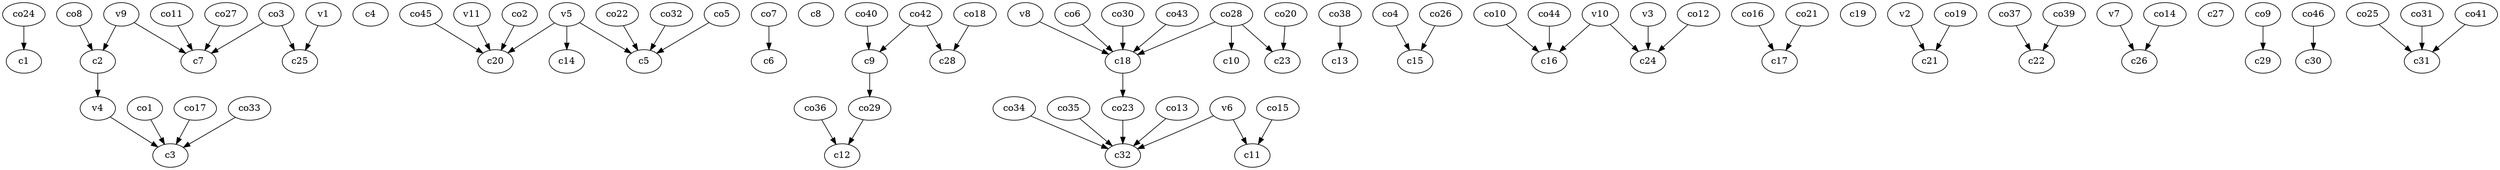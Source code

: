 strict digraph  {
c1;
c2;
c3;
c4;
c5;
c6;
c7;
c8;
c9;
c10;
c11;
c12;
c13;
c14;
c15;
c16;
c17;
c18;
c19;
c20;
c21;
c22;
c23;
c24;
c25;
c26;
c27;
c28;
c29;
c30;
c31;
c32;
v1;
v2;
v3;
v4;
v5;
v6;
v7;
v8;
v9;
v10;
v11;
co1;
co2;
co3;
co4;
co5;
co6;
co7;
co8;
co9;
co10;
co11;
co12;
co13;
co14;
co15;
co16;
co17;
co18;
co19;
co20;
co21;
co22;
co23;
co24;
co25;
co26;
co27;
co28;
co29;
co30;
co31;
co32;
co33;
co34;
co35;
co36;
co37;
co38;
co39;
co40;
co41;
co42;
co43;
co44;
co45;
co46;
c2 -> v4  [weight=1];
c9 -> co29  [weight=1];
c18 -> co23  [weight=1];
v1 -> c25  [weight=1];
v2 -> c21  [weight=1];
v3 -> c24  [weight=1];
v4 -> c3  [weight=1];
v5 -> c14  [weight=1];
v5 -> c5  [weight=1];
v5 -> c20  [weight=1];
v6 -> c32  [weight=1];
v6 -> c11  [weight=1];
v7 -> c26  [weight=1];
v8 -> c18  [weight=1];
v9 -> c2  [weight=1];
v9 -> c7  [weight=1];
v10 -> c16  [weight=1];
v10 -> c24  [weight=1];
v11 -> c20  [weight=1];
co1 -> c3  [weight=1];
co2 -> c20  [weight=1];
co3 -> c25  [weight=1];
co3 -> c7  [weight=1];
co4 -> c15  [weight=1];
co5 -> c5  [weight=1];
co6 -> c18  [weight=1];
co7 -> c6  [weight=1];
co8 -> c2  [weight=1];
co9 -> c29  [weight=1];
co10 -> c16  [weight=1];
co11 -> c7  [weight=1];
co12 -> c24  [weight=1];
co13 -> c32  [weight=1];
co14 -> c26  [weight=1];
co15 -> c11  [weight=1];
co16 -> c17  [weight=1];
co17 -> c3  [weight=1];
co18 -> c28  [weight=1];
co19 -> c21  [weight=1];
co20 -> c23  [weight=1];
co21 -> c17  [weight=1];
co22 -> c5  [weight=1];
co23 -> c32  [weight=1];
co24 -> c1  [weight=1];
co25 -> c31  [weight=1];
co26 -> c15  [weight=1];
co27 -> c7  [weight=1];
co28 -> c10  [weight=1];
co28 -> c23  [weight=1];
co28 -> c18  [weight=1];
co29 -> c12  [weight=1];
co30 -> c18  [weight=1];
co31 -> c31  [weight=1];
co32 -> c5  [weight=1];
co33 -> c3  [weight=1];
co34 -> c32  [weight=1];
co35 -> c32  [weight=1];
co36 -> c12  [weight=1];
co37 -> c22  [weight=1];
co38 -> c13  [weight=1];
co39 -> c22  [weight=1];
co40 -> c9  [weight=1];
co41 -> c31  [weight=1];
co42 -> c28  [weight=1];
co42 -> c9  [weight=1];
co43 -> c18  [weight=1];
co44 -> c16  [weight=1];
co45 -> c20  [weight=1];
co46 -> c30  [weight=1];
}
